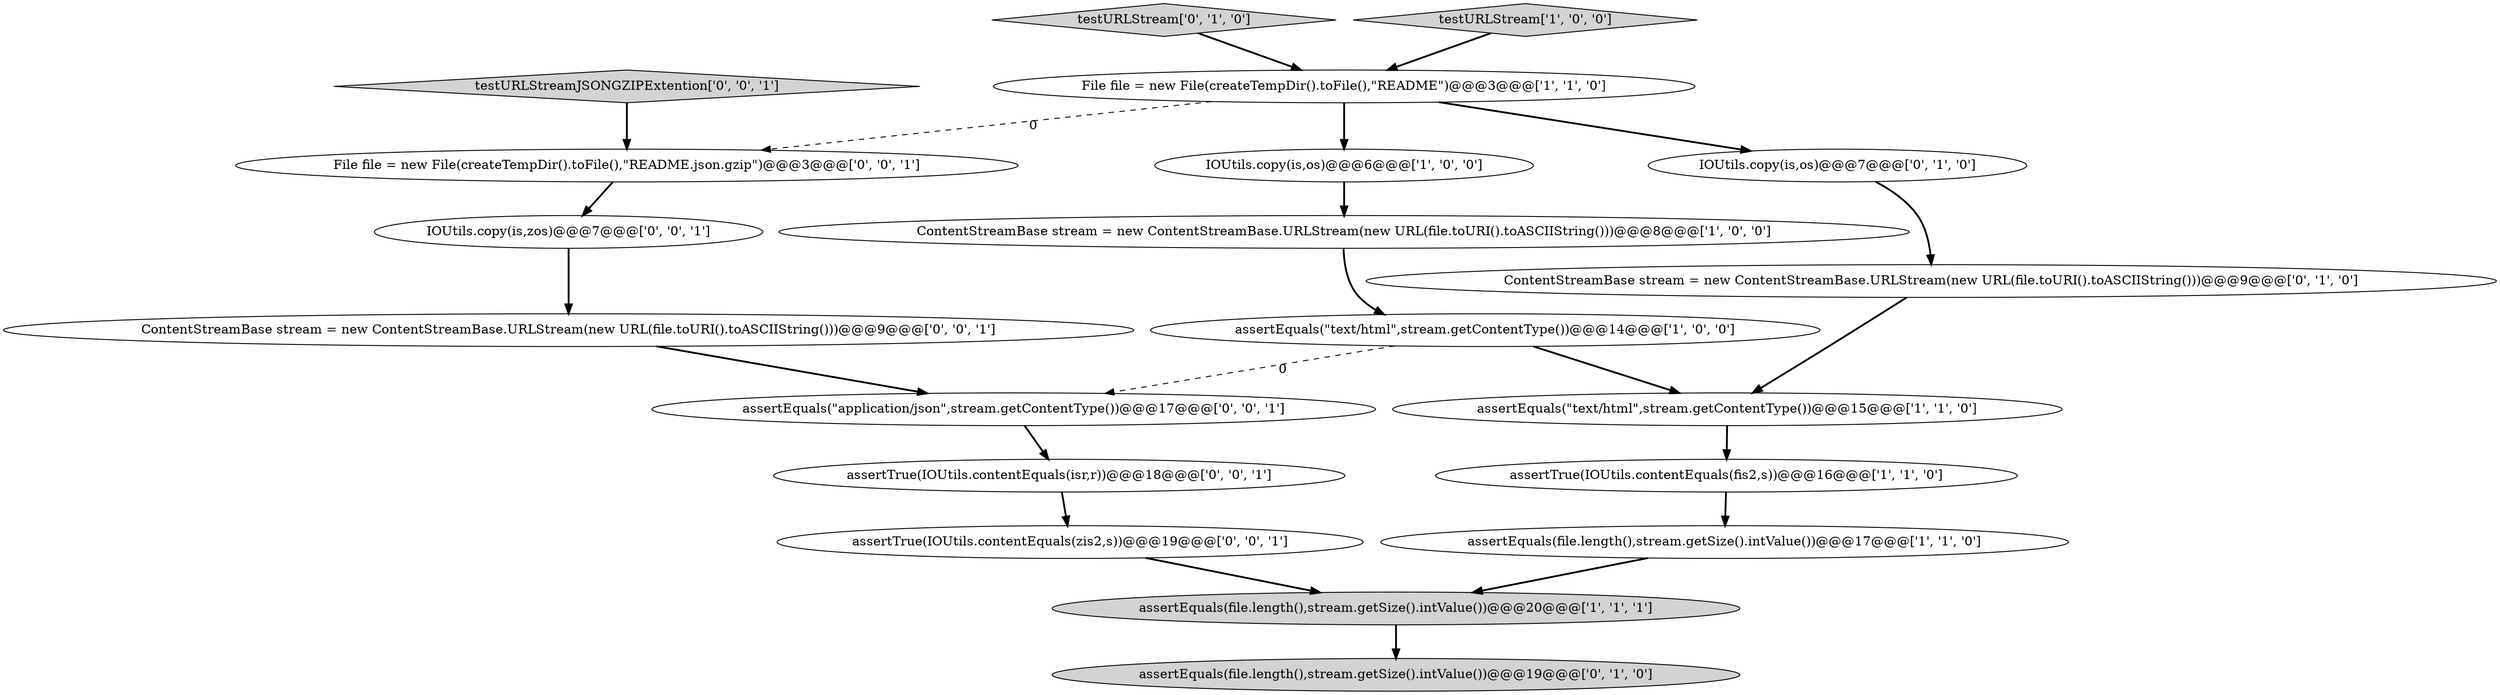 digraph {
4 [style = filled, label = "assertEquals(\"text/html\",stream.getContentType())@@@14@@@['1', '0', '0']", fillcolor = white, shape = ellipse image = "AAA0AAABBB1BBB"];
15 [style = filled, label = "assertTrue(IOUtils.contentEquals(isr,r))@@@18@@@['0', '0', '1']", fillcolor = white, shape = ellipse image = "AAA0AAABBB3BBB"];
9 [style = filled, label = "assertEquals(file.length(),stream.getSize().intValue())@@@19@@@['0', '1', '0']", fillcolor = lightgray, shape = ellipse image = "AAA0AAABBB2BBB"];
1 [style = filled, label = "File file = new File(createTempDir().toFile(),\"README\")@@@3@@@['1', '1', '0']", fillcolor = white, shape = ellipse image = "AAA0AAABBB1BBB"];
0 [style = filled, label = "ContentStreamBase stream = new ContentStreamBase.URLStream(new URL(file.toURI().toASCIIString()))@@@8@@@['1', '0', '0']", fillcolor = white, shape = ellipse image = "AAA0AAABBB1BBB"];
3 [style = filled, label = "assertEquals(file.length(),stream.getSize().intValue())@@@20@@@['1', '1', '1']", fillcolor = lightgray, shape = ellipse image = "AAA0AAABBB1BBB"];
11 [style = filled, label = "ContentStreamBase stream = new ContentStreamBase.URLStream(new URL(file.toURI().toASCIIString()))@@@9@@@['0', '1', '0']", fillcolor = white, shape = ellipse image = "AAA0AAABBB2BBB"];
2 [style = filled, label = "IOUtils.copy(is,os)@@@6@@@['1', '0', '0']", fillcolor = white, shape = ellipse image = "AAA0AAABBB1BBB"];
13 [style = filled, label = "File file = new File(createTempDir().toFile(),\"README.json.gzip\")@@@3@@@['0', '0', '1']", fillcolor = white, shape = ellipse image = "AAA0AAABBB3BBB"];
14 [style = filled, label = "assertEquals(\"application/json\",stream.getContentType())@@@17@@@['0', '0', '1']", fillcolor = white, shape = ellipse image = "AAA0AAABBB3BBB"];
16 [style = filled, label = "ContentStreamBase stream = new ContentStreamBase.URLStream(new URL(file.toURI().toASCIIString()))@@@9@@@['0', '0', '1']", fillcolor = white, shape = ellipse image = "AAA0AAABBB3BBB"];
19 [style = filled, label = "IOUtils.copy(is,zos)@@@7@@@['0', '0', '1']", fillcolor = white, shape = ellipse image = "AAA0AAABBB3BBB"];
10 [style = filled, label = "IOUtils.copy(is,os)@@@7@@@['0', '1', '0']", fillcolor = white, shape = ellipse image = "AAA0AAABBB2BBB"];
12 [style = filled, label = "testURLStream['0', '1', '0']", fillcolor = lightgray, shape = diamond image = "AAA0AAABBB2BBB"];
6 [style = filled, label = "assertEquals(file.length(),stream.getSize().intValue())@@@17@@@['1', '1', '0']", fillcolor = white, shape = ellipse image = "AAA0AAABBB1BBB"];
8 [style = filled, label = "assertTrue(IOUtils.contentEquals(fis2,s))@@@16@@@['1', '1', '0']", fillcolor = white, shape = ellipse image = "AAA0AAABBB1BBB"];
18 [style = filled, label = "assertTrue(IOUtils.contentEquals(zis2,s))@@@19@@@['0', '0', '1']", fillcolor = white, shape = ellipse image = "AAA0AAABBB3BBB"];
5 [style = filled, label = "testURLStream['1', '0', '0']", fillcolor = lightgray, shape = diamond image = "AAA0AAABBB1BBB"];
17 [style = filled, label = "testURLStreamJSONGZIPExtention['0', '0', '1']", fillcolor = lightgray, shape = diamond image = "AAA0AAABBB3BBB"];
7 [style = filled, label = "assertEquals(\"text/html\",stream.getContentType())@@@15@@@['1', '1', '0']", fillcolor = white, shape = ellipse image = "AAA0AAABBB1BBB"];
6->3 [style = bold, label=""];
18->3 [style = bold, label=""];
8->6 [style = bold, label=""];
7->8 [style = bold, label=""];
12->1 [style = bold, label=""];
15->18 [style = bold, label=""];
4->7 [style = bold, label=""];
19->16 [style = bold, label=""];
1->13 [style = dashed, label="0"];
3->9 [style = bold, label=""];
5->1 [style = bold, label=""];
13->19 [style = bold, label=""];
2->0 [style = bold, label=""];
0->4 [style = bold, label=""];
16->14 [style = bold, label=""];
14->15 [style = bold, label=""];
1->2 [style = bold, label=""];
17->13 [style = bold, label=""];
4->14 [style = dashed, label="0"];
1->10 [style = bold, label=""];
11->7 [style = bold, label=""];
10->11 [style = bold, label=""];
}
